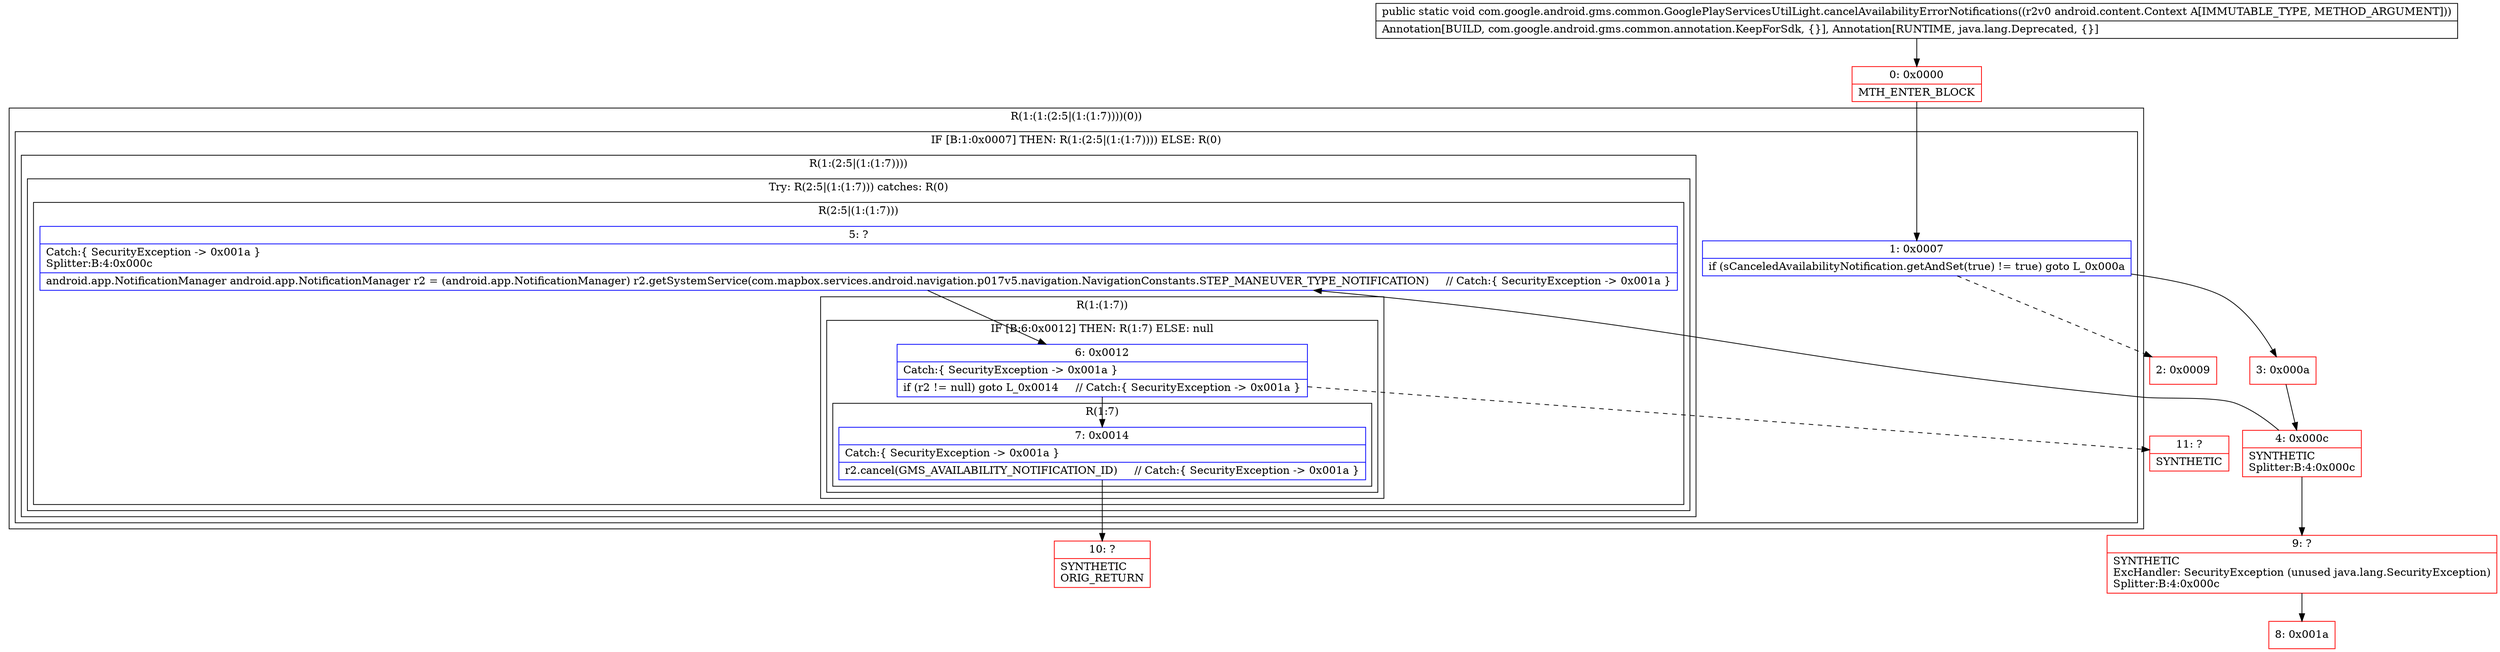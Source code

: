 digraph "CFG forcom.google.android.gms.common.GooglePlayServicesUtilLight.cancelAvailabilityErrorNotifications(Landroid\/content\/Context;)V" {
subgraph cluster_Region_478601381 {
label = "R(1:(1:(2:5|(1:(1:7))))(0))";
node [shape=record,color=blue];
subgraph cluster_IfRegion_1202493877 {
label = "IF [B:1:0x0007] THEN: R(1:(2:5|(1:(1:7)))) ELSE: R(0)";
node [shape=record,color=blue];
Node_1 [shape=record,label="{1\:\ 0x0007|if (sCanceledAvailabilityNotification.getAndSet(true) != true) goto L_0x000a\l}"];
subgraph cluster_Region_631013507 {
label = "R(1:(2:5|(1:(1:7))))";
node [shape=record,color=blue];
subgraph cluster_TryCatchRegion_980230198 {
label = "Try: R(2:5|(1:(1:7))) catches: R(0)";
node [shape=record,color=blue];
subgraph cluster_Region_44924273 {
label = "R(2:5|(1:(1:7)))";
node [shape=record,color=blue];
Node_5 [shape=record,label="{5\:\ ?|Catch:\{ SecurityException \-\> 0x001a \}\lSplitter:B:4:0x000c\l|android.app.NotificationManager android.app.NotificationManager r2 = (android.app.NotificationManager) r2.getSystemService(com.mapbox.services.android.navigation.p017v5.navigation.NavigationConstants.STEP_MANEUVER_TYPE_NOTIFICATION)     \/\/ Catch:\{ SecurityException \-\> 0x001a \}\l}"];
subgraph cluster_Region_298150934 {
label = "R(1:(1:7))";
node [shape=record,color=blue];
subgraph cluster_IfRegion_1007096564 {
label = "IF [B:6:0x0012] THEN: R(1:7) ELSE: null";
node [shape=record,color=blue];
Node_6 [shape=record,label="{6\:\ 0x0012|Catch:\{ SecurityException \-\> 0x001a \}\l|if (r2 != null) goto L_0x0014     \/\/ Catch:\{ SecurityException \-\> 0x001a \}\l}"];
subgraph cluster_Region_1225077771 {
label = "R(1:7)";
node [shape=record,color=blue];
Node_7 [shape=record,label="{7\:\ 0x0014|Catch:\{ SecurityException \-\> 0x001a \}\l|r2.cancel(GMS_AVAILABILITY_NOTIFICATION_ID)     \/\/ Catch:\{ SecurityException \-\> 0x001a \}\l}"];
}
}
}
}
subgraph cluster_Region_847724202 {
label = "R(0) | ExcHandler: SecurityException (unused java.lang.SecurityException)\l";
node [shape=record,color=blue];
}
}
}
subgraph cluster_Region_1943943393 {
label = "R(0)";
node [shape=record,color=blue];
}
}
}
subgraph cluster_Region_847724202 {
label = "R(0) | ExcHandler: SecurityException (unused java.lang.SecurityException)\l";
node [shape=record,color=blue];
}
Node_0 [shape=record,color=red,label="{0\:\ 0x0000|MTH_ENTER_BLOCK\l}"];
Node_2 [shape=record,color=red,label="{2\:\ 0x0009}"];
Node_3 [shape=record,color=red,label="{3\:\ 0x000a}"];
Node_4 [shape=record,color=red,label="{4\:\ 0x000c|SYNTHETIC\lSplitter:B:4:0x000c\l}"];
Node_8 [shape=record,color=red,label="{8\:\ 0x001a}"];
Node_9 [shape=record,color=red,label="{9\:\ ?|SYNTHETIC\lExcHandler: SecurityException (unused java.lang.SecurityException)\lSplitter:B:4:0x000c\l}"];
Node_10 [shape=record,color=red,label="{10\:\ ?|SYNTHETIC\lORIG_RETURN\l}"];
Node_11 [shape=record,color=red,label="{11\:\ ?|SYNTHETIC\l}"];
MethodNode[shape=record,label="{public static void com.google.android.gms.common.GooglePlayServicesUtilLight.cancelAvailabilityErrorNotifications((r2v0 android.content.Context A[IMMUTABLE_TYPE, METHOD_ARGUMENT]))  | Annotation[BUILD, com.google.android.gms.common.annotation.KeepForSdk, \{\}], Annotation[RUNTIME, java.lang.Deprecated, \{\}]\l}"];
MethodNode -> Node_0;
Node_1 -> Node_2[style=dashed];
Node_1 -> Node_3;
Node_5 -> Node_6;
Node_6 -> Node_7;
Node_6 -> Node_11[style=dashed];
Node_7 -> Node_10;
Node_0 -> Node_1;
Node_3 -> Node_4;
Node_4 -> Node_5;
Node_4 -> Node_9;
Node_9 -> Node_8;
}

